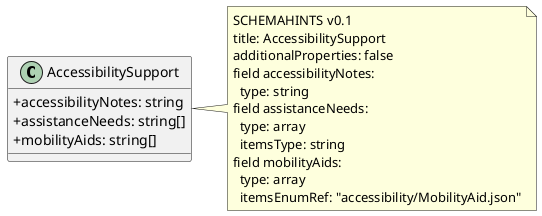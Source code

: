 @startuml
skinparam classAttributeIconSize 0
class AccessibilitySupport {
  +accessibilityNotes: string
  +assistanceNeeds: string[]
  +mobilityAids: string[]
}
note right of AccessibilitySupport
SCHEMAHINTS v0.1
title: AccessibilitySupport
additionalProperties: false
field accessibilityNotes:
  type: string
field assistanceNeeds:
  type: array
  itemsType: string
field mobilityAids:
  type: array
  itemsEnumRef: "accessibility/MobilityAid.json"
end note
@enduml
